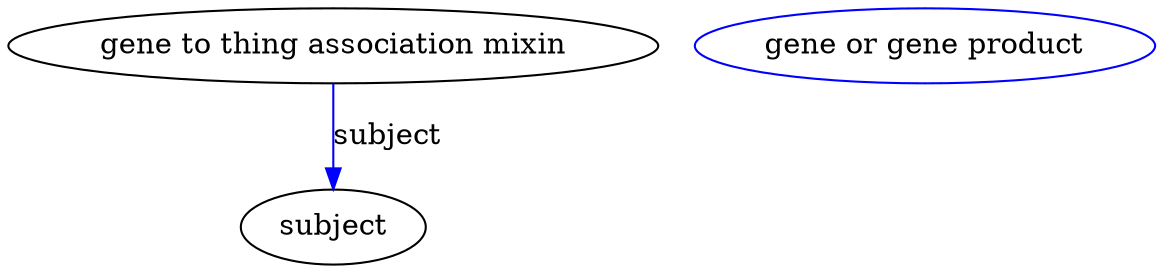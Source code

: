 digraph {
	graph [bb="0,0,432.33,123"];
	node [label="\N"];
	"gene to thing association mixin"	 [height=0.5,
		label="gene to thing association mixin",
		pos="122.19,105",
		width=3.3941];
	subject	 [height=0.5,
		pos="122.19,18",
		width=0.99297];
	"gene to thing association mixin" -> subject	 [color=blue,
		label=subject,
		lp="141.69,61.5",
		pos="e,122.19,36.003 122.19,86.974 122.19,75.192 122.19,59.561 122.19,46.158",
		style=solid];
	"gene to thing association mixin_subject"	 [color=blue,
		height=0.5,
		label="gene or gene product",
		pos="347.19,105",
		width=2.3651];
}
